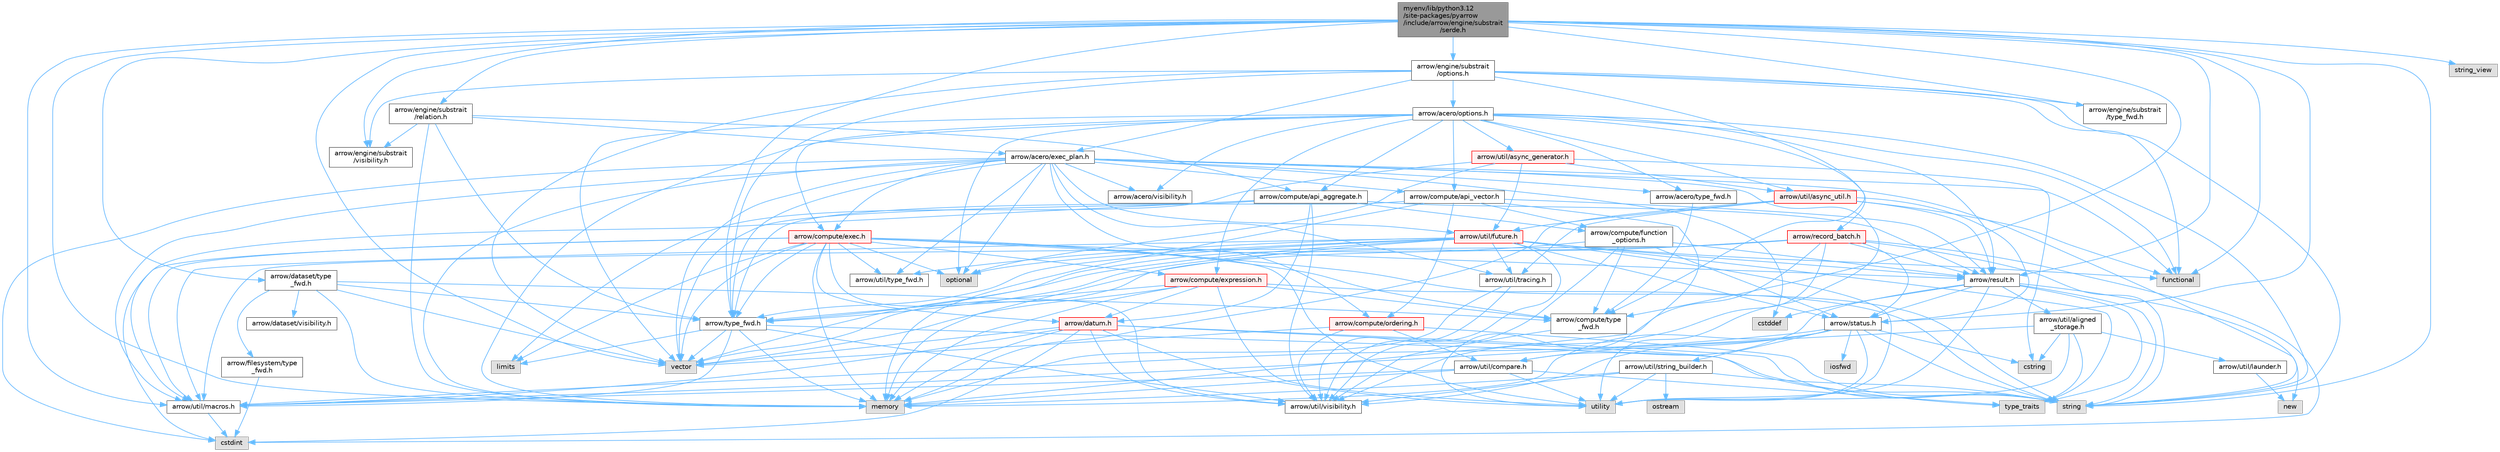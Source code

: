 digraph "myenv/lib/python3.12/site-packages/pyarrow/include/arrow/engine/substrait/serde.h"
{
 // LATEX_PDF_SIZE
  bgcolor="transparent";
  edge [fontname=Helvetica,fontsize=10,labelfontname=Helvetica,labelfontsize=10];
  node [fontname=Helvetica,fontsize=10,shape=box,height=0.2,width=0.4];
  Node1 [id="Node000001",label="myenv/lib/python3.12\l/site-packages/pyarrow\l/include/arrow/engine/substrait\l/serde.h",height=0.2,width=0.4,color="gray40", fillcolor="grey60", style="filled", fontcolor="black",tooltip=" "];
  Node1 -> Node2 [id="edge1_Node000001_Node000002",color="steelblue1",style="solid",tooltip=" "];
  Node2 [id="Node000002",label="functional",height=0.2,width=0.4,color="grey60", fillcolor="#E0E0E0", style="filled",tooltip=" "];
  Node1 -> Node3 [id="edge2_Node000001_Node000003",color="steelblue1",style="solid",tooltip=" "];
  Node3 [id="Node000003",label="memory",height=0.2,width=0.4,color="grey60", fillcolor="#E0E0E0", style="filled",tooltip=" "];
  Node1 -> Node4 [id="edge3_Node000001_Node000004",color="steelblue1",style="solid",tooltip=" "];
  Node4 [id="Node000004",label="string",height=0.2,width=0.4,color="grey60", fillcolor="#E0E0E0", style="filled",tooltip=" "];
  Node1 -> Node5 [id="edge4_Node000001_Node000005",color="steelblue1",style="solid",tooltip=" "];
  Node5 [id="Node000005",label="string_view",height=0.2,width=0.4,color="grey60", fillcolor="#E0E0E0", style="filled",tooltip=" "];
  Node1 -> Node6 [id="edge5_Node000001_Node000006",color="steelblue1",style="solid",tooltip=" "];
  Node6 [id="Node000006",label="vector",height=0.2,width=0.4,color="grey60", fillcolor="#E0E0E0", style="filled",tooltip=" "];
  Node1 -> Node7 [id="edge6_Node000001_Node000007",color="steelblue1",style="solid",tooltip=" "];
  Node7 [id="Node000007",label="arrow/compute/type\l_fwd.h",height=0.2,width=0.4,color="grey40", fillcolor="white", style="filled",URL="$arrow_2compute_2type__fwd_8h.html",tooltip=" "];
  Node7 -> Node8 [id="edge7_Node000007_Node000008",color="steelblue1",style="solid",tooltip=" "];
  Node8 [id="Node000008",label="arrow/util/visibility.h",height=0.2,width=0.4,color="grey40", fillcolor="white", style="filled",URL="$include_2arrow_2util_2visibility_8h.html",tooltip=" "];
  Node1 -> Node9 [id="edge8_Node000001_Node000009",color="steelblue1",style="solid",tooltip=" "];
  Node9 [id="Node000009",label="arrow/dataset/type\l_fwd.h",height=0.2,width=0.4,color="grey40", fillcolor="white", style="filled",URL="$arrow_2dataset_2type__fwd_8h.html",tooltip=" "];
  Node9 -> Node3 [id="edge9_Node000009_Node000003",color="steelblue1",style="solid",tooltip=" "];
  Node9 -> Node6 [id="edge10_Node000009_Node000006",color="steelblue1",style="solid",tooltip=" "];
  Node9 -> Node7 [id="edge11_Node000009_Node000007",color="steelblue1",style="solid",tooltip=" "];
  Node9 -> Node10 [id="edge12_Node000009_Node000010",color="steelblue1",style="solid",tooltip=" "];
  Node10 [id="Node000010",label="arrow/dataset/visibility.h",height=0.2,width=0.4,color="grey40", fillcolor="white", style="filled",URL="$include_2arrow_2dataset_2visibility_8h.html",tooltip=" "];
  Node9 -> Node11 [id="edge13_Node000009_Node000011",color="steelblue1",style="solid",tooltip=" "];
  Node11 [id="Node000011",label="arrow/filesystem/type\l_fwd.h",height=0.2,width=0.4,color="grey40", fillcolor="white", style="filled",URL="$arrow_2filesystem_2type__fwd_8h.html",tooltip=" "];
  Node11 -> Node12 [id="edge14_Node000011_Node000012",color="steelblue1",style="solid",tooltip=" "];
  Node12 [id="Node000012",label="cstdint",height=0.2,width=0.4,color="grey60", fillcolor="#E0E0E0", style="filled",tooltip=" "];
  Node9 -> Node13 [id="edge15_Node000009_Node000013",color="steelblue1",style="solid",tooltip=" "];
  Node13 [id="Node000013",label="arrow/type_fwd.h",height=0.2,width=0.4,color="grey40", fillcolor="white", style="filled",URL="$arrow_2type__fwd_8h.html",tooltip=" "];
  Node13 -> Node14 [id="edge16_Node000013_Node000014",color="steelblue1",style="solid",tooltip=" "];
  Node14 [id="Node000014",label="limits",height=0.2,width=0.4,color="grey60", fillcolor="#E0E0E0", style="filled",tooltip=" "];
  Node13 -> Node3 [id="edge17_Node000013_Node000003",color="steelblue1",style="solid",tooltip=" "];
  Node13 -> Node4 [id="edge18_Node000013_Node000004",color="steelblue1",style="solid",tooltip=" "];
  Node13 -> Node6 [id="edge19_Node000013_Node000006",color="steelblue1",style="solid",tooltip=" "];
  Node13 -> Node15 [id="edge20_Node000013_Node000015",color="steelblue1",style="solid",tooltip=" "];
  Node15 [id="Node000015",label="arrow/util/macros.h",height=0.2,width=0.4,color="grey40", fillcolor="white", style="filled",URL="$macros_8h.html",tooltip=" "];
  Node15 -> Node12 [id="edge21_Node000015_Node000012",color="steelblue1",style="solid",tooltip=" "];
  Node13 -> Node8 [id="edge22_Node000013_Node000008",color="steelblue1",style="solid",tooltip=" "];
  Node1 -> Node16 [id="edge23_Node000001_Node000016",color="steelblue1",style="solid",tooltip=" "];
  Node16 [id="Node000016",label="arrow/engine/substrait\l/options.h",height=0.2,width=0.4,color="grey40", fillcolor="white", style="filled",URL="$engine_2substrait_2options_8h.html",tooltip=" "];
  Node16 -> Node2 [id="edge24_Node000016_Node000002",color="steelblue1",style="solid",tooltip=" "];
  Node16 -> Node4 [id="edge25_Node000016_Node000004",color="steelblue1",style="solid",tooltip=" "];
  Node16 -> Node6 [id="edge26_Node000016_Node000006",color="steelblue1",style="solid",tooltip=" "];
  Node16 -> Node17 [id="edge27_Node000016_Node000017",color="steelblue1",style="solid",tooltip=" "];
  Node17 [id="Node000017",label="arrow/acero/exec_plan.h",height=0.2,width=0.4,color="grey40", fillcolor="white", style="filled",URL="$exec__plan_8h.html",tooltip=" "];
  Node17 -> Node18 [id="edge28_Node000017_Node000018",color="steelblue1",style="solid",tooltip=" "];
  Node18 [id="Node000018",label="cstddef",height=0.2,width=0.4,color="grey60", fillcolor="#E0E0E0", style="filled",tooltip=" "];
  Node17 -> Node12 [id="edge29_Node000017_Node000012",color="steelblue1",style="solid",tooltip=" "];
  Node17 -> Node2 [id="edge30_Node000017_Node000002",color="steelblue1",style="solid",tooltip=" "];
  Node17 -> Node3 [id="edge31_Node000017_Node000003",color="steelblue1",style="solid",tooltip=" "];
  Node17 -> Node19 [id="edge32_Node000017_Node000019",color="steelblue1",style="solid",tooltip=" "];
  Node19 [id="Node000019",label="optional",height=0.2,width=0.4,color="grey60", fillcolor="#E0E0E0", style="filled",tooltip=" "];
  Node17 -> Node4 [id="edge33_Node000017_Node000004",color="steelblue1",style="solid",tooltip=" "];
  Node17 -> Node20 [id="edge34_Node000017_Node000020",color="steelblue1",style="solid",tooltip=" "];
  Node20 [id="Node000020",label="utility",height=0.2,width=0.4,color="grey60", fillcolor="#E0E0E0", style="filled",tooltip=" "];
  Node17 -> Node6 [id="edge35_Node000017_Node000006",color="steelblue1",style="solid",tooltip=" "];
  Node17 -> Node21 [id="edge36_Node000017_Node000021",color="steelblue1",style="solid",tooltip=" "];
  Node21 [id="Node000021",label="arrow/acero/type_fwd.h",height=0.2,width=0.4,color="grey40", fillcolor="white", style="filled",URL="$arrow_2acero_2type__fwd_8h.html",tooltip=" "];
  Node21 -> Node7 [id="edge37_Node000021_Node000007",color="steelblue1",style="solid",tooltip=" "];
  Node17 -> Node22 [id="edge38_Node000017_Node000022",color="steelblue1",style="solid",tooltip=" "];
  Node22 [id="Node000022",label="arrow/acero/visibility.h",height=0.2,width=0.4,color="grey40", fillcolor="white", style="filled",URL="$include_2arrow_2acero_2visibility_8h.html",tooltip=" "];
  Node17 -> Node23 [id="edge39_Node000017_Node000023",color="steelblue1",style="solid",tooltip=" "];
  Node23 [id="Node000023",label="arrow/compute/api_vector.h",height=0.2,width=0.4,color="grey40", fillcolor="white", style="filled",URL="$api__vector_8h.html",tooltip=" "];
  Node23 -> Node3 [id="edge40_Node000023_Node000003",color="steelblue1",style="solid",tooltip=" "];
  Node23 -> Node20 [id="edge41_Node000023_Node000020",color="steelblue1",style="solid",tooltip=" "];
  Node23 -> Node24 [id="edge42_Node000023_Node000024",color="steelblue1",style="solid",tooltip=" "];
  Node24 [id="Node000024",label="arrow/compute/function\l_options.h",height=0.2,width=0.4,color="grey40", fillcolor="white", style="filled",URL="$function__options_8h.html",tooltip=" "];
  Node24 -> Node7 [id="edge43_Node000024_Node000007",color="steelblue1",style="solid",tooltip=" "];
  Node24 -> Node25 [id="edge44_Node000024_Node000025",color="steelblue1",style="solid",tooltip=" "];
  Node25 [id="Node000025",label="arrow/result.h",height=0.2,width=0.4,color="grey40", fillcolor="white", style="filled",URL="$result_8h.html",tooltip=" "];
  Node25 -> Node18 [id="edge45_Node000025_Node000018",color="steelblue1",style="solid",tooltip=" "];
  Node25 -> Node26 [id="edge46_Node000025_Node000026",color="steelblue1",style="solid",tooltip=" "];
  Node26 [id="Node000026",label="new",height=0.2,width=0.4,color="grey60", fillcolor="#E0E0E0", style="filled",tooltip=" "];
  Node25 -> Node4 [id="edge47_Node000025_Node000004",color="steelblue1",style="solid",tooltip=" "];
  Node25 -> Node27 [id="edge48_Node000025_Node000027",color="steelblue1",style="solid",tooltip=" "];
  Node27 [id="Node000027",label="type_traits",height=0.2,width=0.4,color="grey60", fillcolor="#E0E0E0", style="filled",tooltip=" "];
  Node25 -> Node20 [id="edge49_Node000025_Node000020",color="steelblue1",style="solid",tooltip=" "];
  Node25 -> Node28 [id="edge50_Node000025_Node000028",color="steelblue1",style="solid",tooltip=" "];
  Node28 [id="Node000028",label="arrow/status.h",height=0.2,width=0.4,color="grey40", fillcolor="white", style="filled",URL="$status_8h.html",tooltip=" "];
  Node28 -> Node29 [id="edge51_Node000028_Node000029",color="steelblue1",style="solid",tooltip=" "];
  Node29 [id="Node000029",label="cstring",height=0.2,width=0.4,color="grey60", fillcolor="#E0E0E0", style="filled",tooltip=" "];
  Node28 -> Node30 [id="edge52_Node000028_Node000030",color="steelblue1",style="solid",tooltip=" "];
  Node30 [id="Node000030",label="iosfwd",height=0.2,width=0.4,color="grey60", fillcolor="#E0E0E0", style="filled",tooltip=" "];
  Node28 -> Node3 [id="edge53_Node000028_Node000003",color="steelblue1",style="solid",tooltip=" "];
  Node28 -> Node4 [id="edge54_Node000028_Node000004",color="steelblue1",style="solid",tooltip=" "];
  Node28 -> Node20 [id="edge55_Node000028_Node000020",color="steelblue1",style="solid",tooltip=" "];
  Node28 -> Node31 [id="edge56_Node000028_Node000031",color="steelblue1",style="solid",tooltip=" "];
  Node31 [id="Node000031",label="arrow/util/compare.h",height=0.2,width=0.4,color="grey40", fillcolor="white", style="filled",URL="$util_2compare_8h.html",tooltip=" "];
  Node31 -> Node3 [id="edge57_Node000031_Node000003",color="steelblue1",style="solid",tooltip=" "];
  Node31 -> Node27 [id="edge58_Node000031_Node000027",color="steelblue1",style="solid",tooltip=" "];
  Node31 -> Node20 [id="edge59_Node000031_Node000020",color="steelblue1",style="solid",tooltip=" "];
  Node31 -> Node15 [id="edge60_Node000031_Node000015",color="steelblue1",style="solid",tooltip=" "];
  Node28 -> Node15 [id="edge61_Node000028_Node000015",color="steelblue1",style="solid",tooltip=" "];
  Node28 -> Node32 [id="edge62_Node000028_Node000032",color="steelblue1",style="solid",tooltip=" "];
  Node32 [id="Node000032",label="arrow/util/string_builder.h",height=0.2,width=0.4,color="grey40", fillcolor="white", style="filled",URL="$string__builder_8h.html",tooltip=" "];
  Node32 -> Node3 [id="edge63_Node000032_Node000003",color="steelblue1",style="solid",tooltip=" "];
  Node32 -> Node33 [id="edge64_Node000032_Node000033",color="steelblue1",style="solid",tooltip=" "];
  Node33 [id="Node000033",label="ostream",height=0.2,width=0.4,color="grey60", fillcolor="#E0E0E0", style="filled",tooltip=" "];
  Node32 -> Node4 [id="edge65_Node000032_Node000004",color="steelblue1",style="solid",tooltip=" "];
  Node32 -> Node20 [id="edge66_Node000032_Node000020",color="steelblue1",style="solid",tooltip=" "];
  Node32 -> Node8 [id="edge67_Node000032_Node000008",color="steelblue1",style="solid",tooltip=" "];
  Node28 -> Node8 [id="edge68_Node000028_Node000008",color="steelblue1",style="solid",tooltip=" "];
  Node25 -> Node34 [id="edge69_Node000025_Node000034",color="steelblue1",style="solid",tooltip=" "];
  Node34 [id="Node000034",label="arrow/util/aligned\l_storage.h",height=0.2,width=0.4,color="grey40", fillcolor="white", style="filled",URL="$aligned__storage_8h.html",tooltip=" "];
  Node34 -> Node29 [id="edge70_Node000034_Node000029",color="steelblue1",style="solid",tooltip=" "];
  Node34 -> Node27 [id="edge71_Node000034_Node000027",color="steelblue1",style="solid",tooltip=" "];
  Node34 -> Node20 [id="edge72_Node000034_Node000020",color="steelblue1",style="solid",tooltip=" "];
  Node34 -> Node35 [id="edge73_Node000034_Node000035",color="steelblue1",style="solid",tooltip=" "];
  Node35 [id="Node000035",label="arrow/util/launder.h",height=0.2,width=0.4,color="grey40", fillcolor="white", style="filled",URL="$launder_8h.html",tooltip=" "];
  Node35 -> Node26 [id="edge74_Node000035_Node000026",color="steelblue1",style="solid",tooltip=" "];
  Node34 -> Node15 [id="edge75_Node000034_Node000015",color="steelblue1",style="solid",tooltip=" "];
  Node25 -> Node31 [id="edge76_Node000025_Node000031",color="steelblue1",style="solid",tooltip=" "];
  Node24 -> Node28 [id="edge77_Node000024_Node000028",color="steelblue1",style="solid",tooltip=" "];
  Node24 -> Node13 [id="edge78_Node000024_Node000013",color="steelblue1",style="solid",tooltip=" "];
  Node24 -> Node8 [id="edge79_Node000024_Node000008",color="steelblue1",style="solid",tooltip=" "];
  Node23 -> Node36 [id="edge80_Node000023_Node000036",color="steelblue1",style="solid",tooltip=" "];
  Node36 [id="Node000036",label="arrow/compute/ordering.h",height=0.2,width=0.4,color="red", fillcolor="#FFF0F0", style="filled",URL="$ordering_8h.html",tooltip=" "];
  Node36 -> Node4 [id="edge81_Node000036_Node000004",color="steelblue1",style="solid",tooltip=" "];
  Node36 -> Node6 [id="edge82_Node000036_Node000006",color="steelblue1",style="solid",tooltip=" "];
  Node36 -> Node31 [id="edge83_Node000036_Node000031",color="steelblue1",style="solid",tooltip=" "];
  Node36 -> Node8 [id="edge84_Node000036_Node000008",color="steelblue1",style="solid",tooltip=" "];
  Node23 -> Node25 [id="edge85_Node000023_Node000025",color="steelblue1",style="solid",tooltip=" "];
  Node23 -> Node13 [id="edge86_Node000023_Node000013",color="steelblue1",style="solid",tooltip=" "];
  Node17 -> Node48 [id="edge87_Node000017_Node000048",color="steelblue1",style="solid",tooltip=" "];
  Node48 [id="Node000048",label="arrow/compute/exec.h",height=0.2,width=0.4,color="red", fillcolor="#FFF0F0", style="filled",URL="$exec_8h.html",tooltip=" "];
  Node48 -> Node12 [id="edge88_Node000048_Node000012",color="steelblue1",style="solid",tooltip=" "];
  Node48 -> Node14 [id="edge89_Node000048_Node000014",color="steelblue1",style="solid",tooltip=" "];
  Node48 -> Node3 [id="edge90_Node000048_Node000003",color="steelblue1",style="solid",tooltip=" "];
  Node48 -> Node19 [id="edge91_Node000048_Node000019",color="steelblue1",style="solid",tooltip=" "];
  Node48 -> Node4 [id="edge92_Node000048_Node000004",color="steelblue1",style="solid",tooltip=" "];
  Node48 -> Node20 [id="edge93_Node000048_Node000020",color="steelblue1",style="solid",tooltip=" "];
  Node48 -> Node6 [id="edge94_Node000048_Node000006",color="steelblue1",style="solid",tooltip=" "];
  Node48 -> Node58 [id="edge95_Node000048_Node000058",color="steelblue1",style="solid",tooltip=" "];
  Node58 [id="Node000058",label="arrow/compute/expression.h",height=0.2,width=0.4,color="red", fillcolor="#FFF0F0", style="filled",URL="$expression_8h.html",tooltip=" "];
  Node58 -> Node3 [id="edge96_Node000058_Node000003",color="steelblue1",style="solid",tooltip=" "];
  Node58 -> Node4 [id="edge97_Node000058_Node000004",color="steelblue1",style="solid",tooltip=" "];
  Node58 -> Node20 [id="edge98_Node000058_Node000020",color="steelblue1",style="solid",tooltip=" "];
  Node58 -> Node6 [id="edge99_Node000058_Node000006",color="steelblue1",style="solid",tooltip=" "];
  Node58 -> Node7 [id="edge100_Node000058_Node000007",color="steelblue1",style="solid",tooltip=" "];
  Node58 -> Node59 [id="edge101_Node000058_Node000059",color="steelblue1",style="solid",tooltip=" "];
  Node59 [id="Node000059",label="arrow/datum.h",height=0.2,width=0.4,color="red", fillcolor="#FFF0F0", style="filled",URL="$datum_8h.html",tooltip=" "];
  Node59 -> Node12 [id="edge102_Node000059_Node000012",color="steelblue1",style="solid",tooltip=" "];
  Node59 -> Node3 [id="edge103_Node000059_Node000003",color="steelblue1",style="solid",tooltip=" "];
  Node59 -> Node4 [id="edge104_Node000059_Node000004",color="steelblue1",style="solid",tooltip=" "];
  Node59 -> Node27 [id="edge105_Node000059_Node000027",color="steelblue1",style="solid",tooltip=" "];
  Node59 -> Node20 [id="edge106_Node000059_Node000020",color="steelblue1",style="solid",tooltip=" "];
  Node59 -> Node6 [id="edge107_Node000059_Node000006",color="steelblue1",style="solid",tooltip=" "];
  Node59 -> Node15 [id="edge108_Node000059_Node000015",color="steelblue1",style="solid",tooltip=" "];
  Node59 -> Node8 [id="edge109_Node000059_Node000008",color="steelblue1",style="solid",tooltip=" "];
  Node58 -> Node13 [id="edge110_Node000058_Node000013",color="steelblue1",style="solid",tooltip=" "];
  Node48 -> Node7 [id="edge111_Node000048_Node000007",color="steelblue1",style="solid",tooltip=" "];
  Node48 -> Node59 [id="edge112_Node000048_Node000059",color="steelblue1",style="solid",tooltip=" "];
  Node48 -> Node25 [id="edge113_Node000048_Node000025",color="steelblue1",style="solid",tooltip=" "];
  Node48 -> Node13 [id="edge114_Node000048_Node000013",color="steelblue1",style="solid",tooltip=" "];
  Node48 -> Node15 [id="edge115_Node000048_Node000015",color="steelblue1",style="solid",tooltip=" "];
  Node48 -> Node74 [id="edge116_Node000048_Node000074",color="steelblue1",style="solid",tooltip=" "];
  Node74 [id="Node000074",label="arrow/util/type_fwd.h",height=0.2,width=0.4,color="grey40", fillcolor="white", style="filled",URL="$arrow_2util_2type__fwd_8h.html",tooltip=" "];
  Node48 -> Node8 [id="edge117_Node000048_Node000008",color="steelblue1",style="solid",tooltip=" "];
  Node17 -> Node36 [id="edge118_Node000017_Node000036",color="steelblue1",style="solid",tooltip=" "];
  Node17 -> Node13 [id="edge119_Node000017_Node000013",color="steelblue1",style="solid",tooltip=" "];
  Node17 -> Node75 [id="edge120_Node000017_Node000075",color="steelblue1",style="solid",tooltip=" "];
  Node75 [id="Node000075",label="arrow/util/future.h",height=0.2,width=0.4,color="red", fillcolor="#FFF0F0", style="filled",URL="$future_8h.html",tooltip=" "];
  Node75 -> Node2 [id="edge121_Node000075_Node000002",color="steelblue1",style="solid",tooltip=" "];
  Node75 -> Node3 [id="edge122_Node000075_Node000003",color="steelblue1",style="solid",tooltip=" "];
  Node75 -> Node19 [id="edge123_Node000075_Node000019",color="steelblue1",style="solid",tooltip=" "];
  Node75 -> Node27 [id="edge124_Node000075_Node000027",color="steelblue1",style="solid",tooltip=" "];
  Node75 -> Node20 [id="edge125_Node000075_Node000020",color="steelblue1",style="solid",tooltip=" "];
  Node75 -> Node6 [id="edge126_Node000075_Node000006",color="steelblue1",style="solid",tooltip=" "];
  Node75 -> Node25 [id="edge127_Node000075_Node000025",color="steelblue1",style="solid",tooltip=" "];
  Node75 -> Node28 [id="edge128_Node000075_Node000028",color="steelblue1",style="solid",tooltip=" "];
  Node75 -> Node13 [id="edge129_Node000075_Node000013",color="steelblue1",style="solid",tooltip=" "];
  Node75 -> Node15 [id="edge130_Node000075_Node000015",color="steelblue1",style="solid",tooltip=" "];
  Node75 -> Node80 [id="edge131_Node000075_Node000080",color="steelblue1",style="solid",tooltip=" "];
  Node80 [id="Node000080",label="arrow/util/tracing.h",height=0.2,width=0.4,color="grey40", fillcolor="white", style="filled",URL="$tracing_8h.html",tooltip=" "];
  Node80 -> Node3 [id="edge132_Node000080_Node000003",color="steelblue1",style="solid",tooltip=" "];
  Node80 -> Node8 [id="edge133_Node000080_Node000008",color="steelblue1",style="solid",tooltip=" "];
  Node75 -> Node74 [id="edge134_Node000075_Node000074",color="steelblue1",style="solid",tooltip=" "];
  Node75 -> Node8 [id="edge135_Node000075_Node000008",color="steelblue1",style="solid",tooltip=" "];
  Node17 -> Node15 [id="edge136_Node000017_Node000015",color="steelblue1",style="solid",tooltip=" "];
  Node17 -> Node80 [id="edge137_Node000017_Node000080",color="steelblue1",style="solid",tooltip=" "];
  Node17 -> Node74 [id="edge138_Node000017_Node000074",color="steelblue1",style="solid",tooltip=" "];
  Node16 -> Node81 [id="edge139_Node000016_Node000081",color="steelblue1",style="solid",tooltip=" "];
  Node81 [id="Node000081",label="arrow/acero/options.h",height=0.2,width=0.4,color="grey40", fillcolor="white", style="filled",URL="$acero_2options_8h.html",tooltip=" "];
  Node81 -> Node2 [id="edge140_Node000081_Node000002",color="steelblue1",style="solid",tooltip=" "];
  Node81 -> Node3 [id="edge141_Node000081_Node000003",color="steelblue1",style="solid",tooltip=" "];
  Node81 -> Node19 [id="edge142_Node000081_Node000019",color="steelblue1",style="solid",tooltip=" "];
  Node81 -> Node4 [id="edge143_Node000081_Node000004",color="steelblue1",style="solid",tooltip=" "];
  Node81 -> Node6 [id="edge144_Node000081_Node000006",color="steelblue1",style="solid",tooltip=" "];
  Node81 -> Node21 [id="edge145_Node000081_Node000021",color="steelblue1",style="solid",tooltip=" "];
  Node81 -> Node22 [id="edge146_Node000081_Node000022",color="steelblue1",style="solid",tooltip=" "];
  Node81 -> Node82 [id="edge147_Node000081_Node000082",color="steelblue1",style="solid",tooltip=" "];
  Node82 [id="Node000082",label="arrow/compute/api_aggregate.h",height=0.2,width=0.4,color="grey40", fillcolor="white", style="filled",URL="$api__aggregate_8h.html",tooltip=" "];
  Node82 -> Node6 [id="edge148_Node000082_Node000006",color="steelblue1",style="solid",tooltip=" "];
  Node82 -> Node24 [id="edge149_Node000082_Node000024",color="steelblue1",style="solid",tooltip=" "];
  Node82 -> Node59 [id="edge150_Node000082_Node000059",color="steelblue1",style="solid",tooltip=" "];
  Node82 -> Node25 [id="edge151_Node000082_Node000025",color="steelblue1",style="solid",tooltip=" "];
  Node82 -> Node15 [id="edge152_Node000082_Node000015",color="steelblue1",style="solid",tooltip=" "];
  Node82 -> Node8 [id="edge153_Node000082_Node000008",color="steelblue1",style="solid",tooltip=" "];
  Node81 -> Node23 [id="edge154_Node000081_Node000023",color="steelblue1",style="solid",tooltip=" "];
  Node81 -> Node48 [id="edge155_Node000081_Node000048",color="steelblue1",style="solid",tooltip=" "];
  Node81 -> Node58 [id="edge156_Node000081_Node000058",color="steelblue1",style="solid",tooltip=" "];
  Node81 -> Node83 [id="edge157_Node000081_Node000083",color="steelblue1",style="solid",tooltip=" "];
  Node83 [id="Node000083",label="arrow/record_batch.h",height=0.2,width=0.4,color="red", fillcolor="#FFF0F0", style="filled",URL="$record__batch_8h.html",tooltip=" "];
  Node83 -> Node12 [id="edge158_Node000083_Node000012",color="steelblue1",style="solid",tooltip=" "];
  Node83 -> Node3 [id="edge159_Node000083_Node000003",color="steelblue1",style="solid",tooltip=" "];
  Node83 -> Node4 [id="edge160_Node000083_Node000004",color="steelblue1",style="solid",tooltip=" "];
  Node83 -> Node6 [id="edge161_Node000083_Node000006",color="steelblue1",style="solid",tooltip=" "];
  Node83 -> Node25 [id="edge162_Node000083_Node000025",color="steelblue1",style="solid",tooltip=" "];
  Node83 -> Node28 [id="edge163_Node000083_Node000028",color="steelblue1",style="solid",tooltip=" "];
  Node83 -> Node13 [id="edge164_Node000083_Node000013",color="steelblue1",style="solid",tooltip=" "];
  Node83 -> Node15 [id="edge165_Node000083_Node000015",color="steelblue1",style="solid",tooltip=" "];
  Node83 -> Node8 [id="edge166_Node000083_Node000008",color="steelblue1",style="solid",tooltip=" "];
  Node81 -> Node25 [id="edge167_Node000081_Node000025",color="steelblue1",style="solid",tooltip=" "];
  Node81 -> Node85 [id="edge168_Node000081_Node000085",color="steelblue1",style="solid",tooltip=" "];
  Node85 [id="Node000085",label="arrow/util/async_generator.h",height=0.2,width=0.4,color="red", fillcolor="#FFF0F0", style="filled",URL="$async__generator_8h.html",tooltip=" "];
  Node85 -> Node29 [id="edge169_Node000085_Node000029",color="steelblue1",style="solid",tooltip=" "];
  Node85 -> Node14 [id="edge170_Node000085_Node000014",color="steelblue1",style="solid",tooltip=" "];
  Node85 -> Node19 [id="edge171_Node000085_Node000019",color="steelblue1",style="solid",tooltip=" "];
  Node85 -> Node89 [id="edge172_Node000085_Node000089",color="steelblue1",style="solid",tooltip=" "];
  Node89 [id="Node000089",label="arrow/util/async_util.h",height=0.2,width=0.4,color="red", fillcolor="#FFF0F0", style="filled",URL="$async__util_8h.html",tooltip=" "];
  Node89 -> Node2 [id="edge173_Node000089_Node000002",color="steelblue1",style="solid",tooltip=" "];
  Node89 -> Node3 [id="edge174_Node000089_Node000003",color="steelblue1",style="solid",tooltip=" "];
  Node89 -> Node25 [id="edge175_Node000089_Node000025",color="steelblue1",style="solid",tooltip=" "];
  Node89 -> Node28 [id="edge176_Node000089_Node000028",color="steelblue1",style="solid",tooltip=" "];
  Node89 -> Node75 [id="edge177_Node000089_Node000075",color="steelblue1",style="solid",tooltip=" "];
  Node89 -> Node80 [id="edge178_Node000089_Node000080",color="steelblue1",style="solid",tooltip=" "];
  Node85 -> Node75 [id="edge179_Node000085_Node000075",color="steelblue1",style="solid",tooltip=" "];
  Node81 -> Node89 [id="edge180_Node000081_Node000089",color="steelblue1",style="solid",tooltip=" "];
  Node16 -> Node7 [id="edge181_Node000016_Node000007",color="steelblue1",style="solid",tooltip=" "];
  Node16 -> Node102 [id="edge182_Node000016_Node000102",color="steelblue1",style="solid",tooltip=" "];
  Node102 [id="Node000102",label="arrow/engine/substrait\l/type_fwd.h",height=0.2,width=0.4,color="grey40", fillcolor="white", style="filled",URL="$arrow_2engine_2substrait_2type__fwd_8h.html",tooltip=" "];
  Node16 -> Node103 [id="edge183_Node000016_Node000103",color="steelblue1",style="solid",tooltip=" "];
  Node103 [id="Node000103",label="arrow/engine/substrait\l/visibility.h",height=0.2,width=0.4,color="grey40", fillcolor="white", style="filled",URL="$include_2arrow_2engine_2substrait_2visibility_8h.html",tooltip=" "];
  Node16 -> Node13 [id="edge184_Node000016_Node000013",color="steelblue1",style="solid",tooltip=" "];
  Node1 -> Node104 [id="edge185_Node000001_Node000104",color="steelblue1",style="solid",tooltip=" "];
  Node104 [id="Node000104",label="arrow/engine/substrait\l/relation.h",height=0.2,width=0.4,color="grey40", fillcolor="white", style="filled",URL="$relation_8h.html",tooltip=" "];
  Node104 -> Node3 [id="edge186_Node000104_Node000003",color="steelblue1",style="solid",tooltip=" "];
  Node104 -> Node17 [id="edge187_Node000104_Node000017",color="steelblue1",style="solid",tooltip=" "];
  Node104 -> Node82 [id="edge188_Node000104_Node000082",color="steelblue1",style="solid",tooltip=" "];
  Node104 -> Node103 [id="edge189_Node000104_Node000103",color="steelblue1",style="solid",tooltip=" "];
  Node104 -> Node13 [id="edge190_Node000104_Node000013",color="steelblue1",style="solid",tooltip=" "];
  Node1 -> Node102 [id="edge191_Node000001_Node000102",color="steelblue1",style="solid",tooltip=" "];
  Node1 -> Node103 [id="edge192_Node000001_Node000103",color="steelblue1",style="solid",tooltip=" "];
  Node1 -> Node25 [id="edge193_Node000001_Node000025",color="steelblue1",style="solid",tooltip=" "];
  Node1 -> Node28 [id="edge194_Node000001_Node000028",color="steelblue1",style="solid",tooltip=" "];
  Node1 -> Node13 [id="edge195_Node000001_Node000013",color="steelblue1",style="solid",tooltip=" "];
  Node1 -> Node15 [id="edge196_Node000001_Node000015",color="steelblue1",style="solid",tooltip=" "];
}
